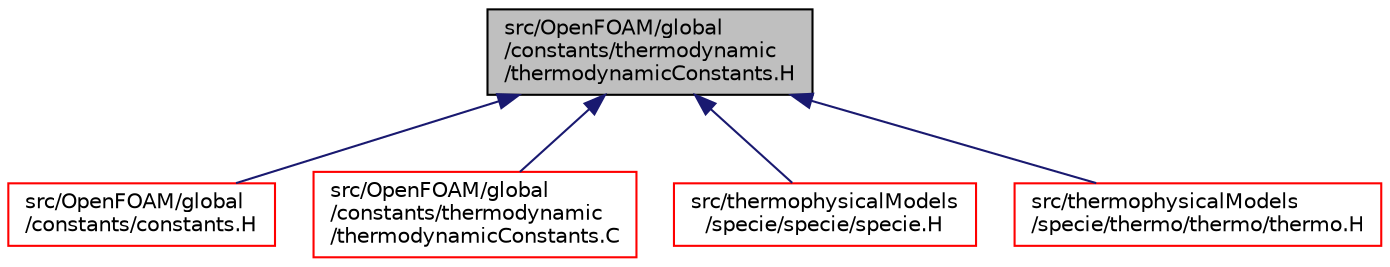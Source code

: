 digraph "src/OpenFOAM/global/constants/thermodynamic/thermodynamicConstants.H"
{
  bgcolor="transparent";
  edge [fontname="Helvetica",fontsize="10",labelfontname="Helvetica",labelfontsize="10"];
  node [fontname="Helvetica",fontsize="10",shape=record];
  Node1 [label="src/OpenFOAM/global\l/constants/thermodynamic\l/thermodynamicConstants.H",height=0.2,width=0.4,color="black", fillcolor="grey75", style="filled", fontcolor="black"];
  Node1 -> Node2 [dir="back",color="midnightblue",fontsize="10",style="solid",fontname="Helvetica"];
  Node2 [label="src/OpenFOAM/global\l/constants/constants.H",height=0.2,width=0.4,color="red",URL="$a08483.html"];
  Node1 -> Node3 [dir="back",color="midnightblue",fontsize="10",style="solid",fontname="Helvetica"];
  Node3 [label="src/OpenFOAM/global\l/constants/thermodynamic\l/thermodynamicConstants.C",height=0.2,width=0.4,color="red",URL="$a08493.html"];
  Node1 -> Node4 [dir="back",color="midnightblue",fontsize="10",style="solid",fontname="Helvetica"];
  Node4 [label="src/thermophysicalModels\l/specie/specie/specie.H",height=0.2,width=0.4,color="red",URL="$a10508.html"];
  Node1 -> Node5 [dir="back",color="midnightblue",fontsize="10",style="solid",fontname="Helvetica"];
  Node5 [label="src/thermophysicalModels\l/specie/thermo/thermo/thermo.H",height=0.2,width=0.4,color="red",URL="$a10534.html"];
}
